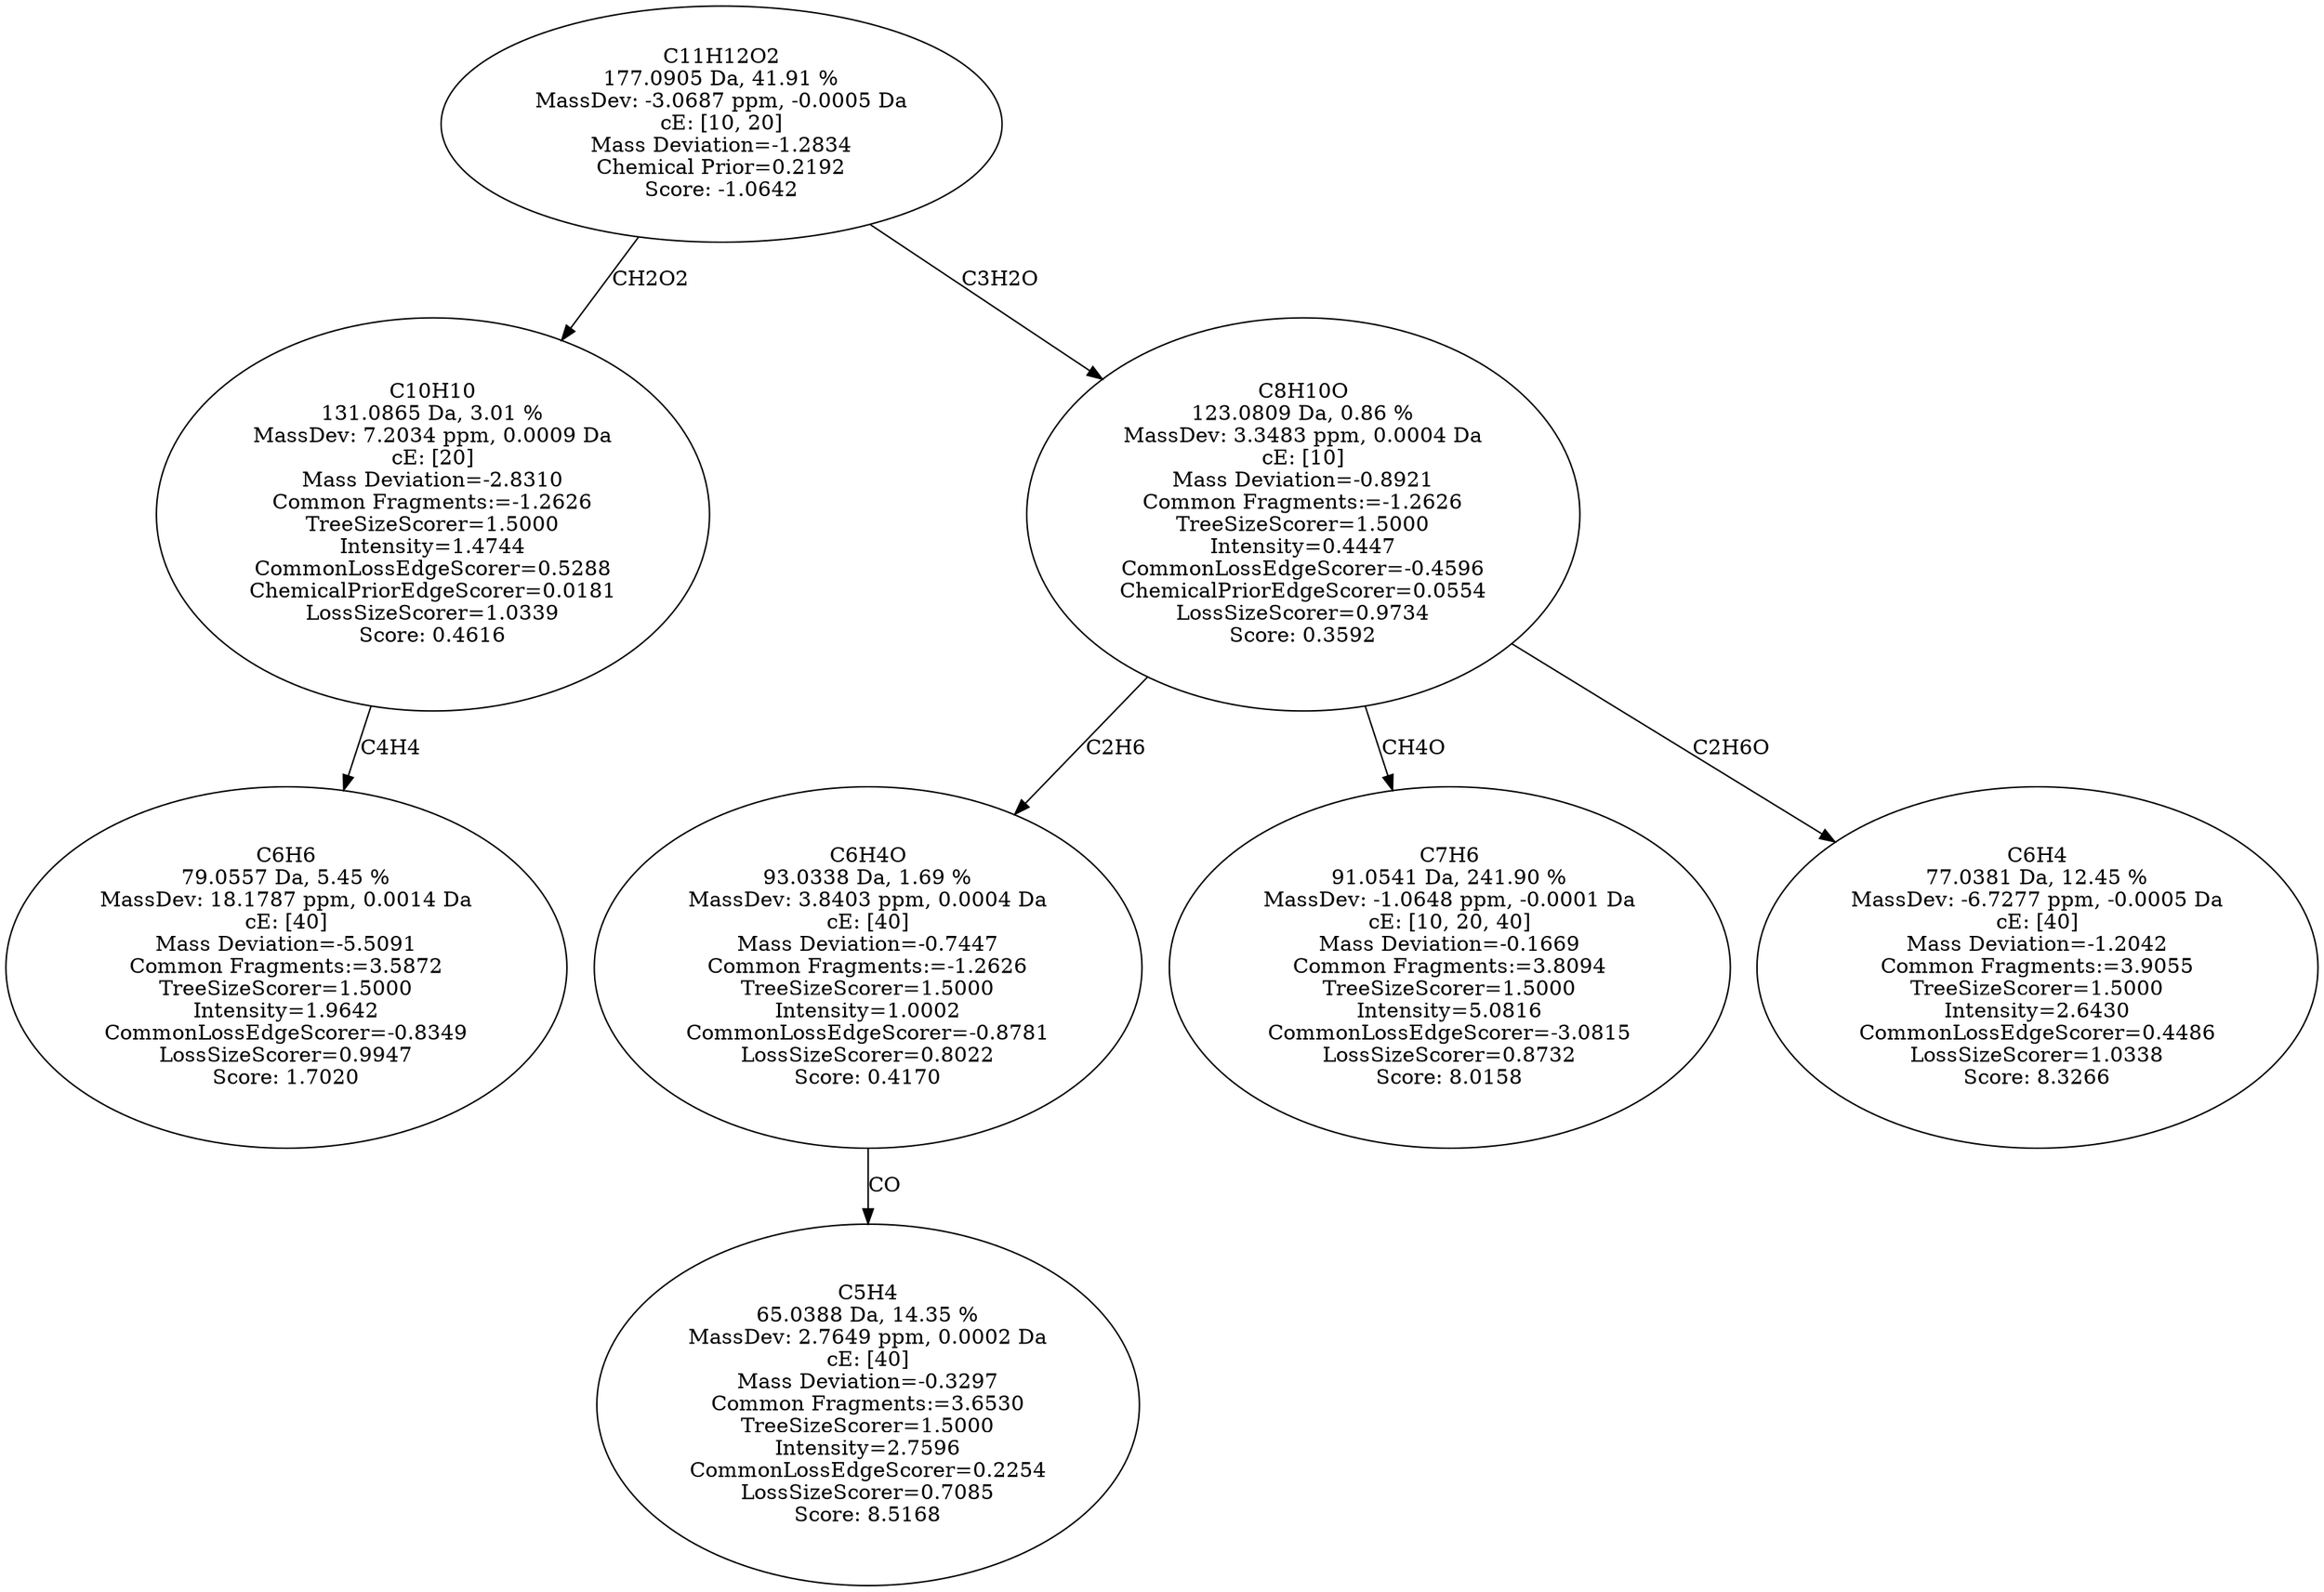 strict digraph {
v1 [label="C6H6\n79.0557 Da, 5.45 %\nMassDev: 18.1787 ppm, 0.0014 Da\ncE: [40]\nMass Deviation=-5.5091\nCommon Fragments:=3.5872\nTreeSizeScorer=1.5000\nIntensity=1.9642\nCommonLossEdgeScorer=-0.8349\nLossSizeScorer=0.9947\nScore: 1.7020"];
v2 [label="C10H10\n131.0865 Da, 3.01 %\nMassDev: 7.2034 ppm, 0.0009 Da\ncE: [20]\nMass Deviation=-2.8310\nCommon Fragments:=-1.2626\nTreeSizeScorer=1.5000\nIntensity=1.4744\nCommonLossEdgeScorer=0.5288\nChemicalPriorEdgeScorer=0.0181\nLossSizeScorer=1.0339\nScore: 0.4616"];
v3 [label="C5H4\n65.0388 Da, 14.35 %\nMassDev: 2.7649 ppm, 0.0002 Da\ncE: [40]\nMass Deviation=-0.3297\nCommon Fragments:=3.6530\nTreeSizeScorer=1.5000\nIntensity=2.7596\nCommonLossEdgeScorer=0.2254\nLossSizeScorer=0.7085\nScore: 8.5168"];
v4 [label="C6H4O\n93.0338 Da, 1.69 %\nMassDev: 3.8403 ppm, 0.0004 Da\ncE: [40]\nMass Deviation=-0.7447\nCommon Fragments:=-1.2626\nTreeSizeScorer=1.5000\nIntensity=1.0002\nCommonLossEdgeScorer=-0.8781\nLossSizeScorer=0.8022\nScore: 0.4170"];
v5 [label="C7H6\n91.0541 Da, 241.90 %\nMassDev: -1.0648 ppm, -0.0001 Da\ncE: [10, 20, 40]\nMass Deviation=-0.1669\nCommon Fragments:=3.8094\nTreeSizeScorer=1.5000\nIntensity=5.0816\nCommonLossEdgeScorer=-3.0815\nLossSizeScorer=0.8732\nScore: 8.0158"];
v6 [label="C6H4\n77.0381 Da, 12.45 %\nMassDev: -6.7277 ppm, -0.0005 Da\ncE: [40]\nMass Deviation=-1.2042\nCommon Fragments:=3.9055\nTreeSizeScorer=1.5000\nIntensity=2.6430\nCommonLossEdgeScorer=0.4486\nLossSizeScorer=1.0338\nScore: 8.3266"];
v7 [label="C8H10O\n123.0809 Da, 0.86 %\nMassDev: 3.3483 ppm, 0.0004 Da\ncE: [10]\nMass Deviation=-0.8921\nCommon Fragments:=-1.2626\nTreeSizeScorer=1.5000\nIntensity=0.4447\nCommonLossEdgeScorer=-0.4596\nChemicalPriorEdgeScorer=0.0554\nLossSizeScorer=0.9734\nScore: 0.3592"];
v8 [label="C11H12O2\n177.0905 Da, 41.91 %\nMassDev: -3.0687 ppm, -0.0005 Da\ncE: [10, 20]\nMass Deviation=-1.2834\nChemical Prior=0.2192\nScore: -1.0642"];
v2 -> v1 [label="C4H4"];
v8 -> v2 [label="CH2O2"];
v4 -> v3 [label="CO"];
v7 -> v4 [label="C2H6"];
v7 -> v5 [label="CH4O"];
v7 -> v6 [label="C2H6O"];
v8 -> v7 [label="C3H2O"];
}